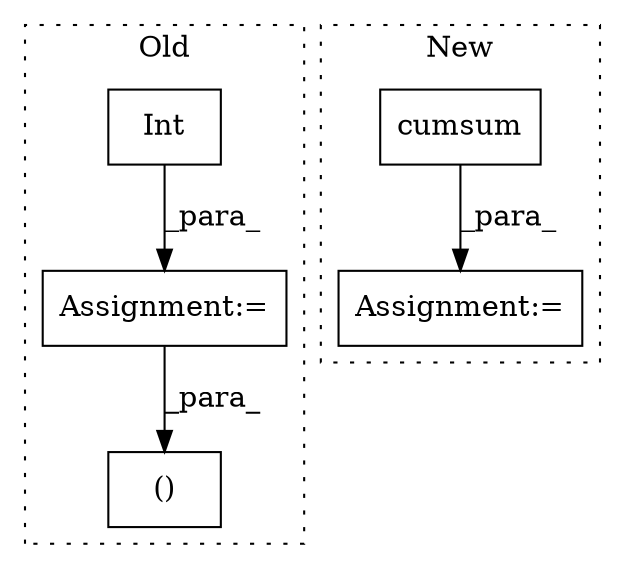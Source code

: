 digraph G {
subgraph cluster0 {
1 [label="Int" a="32" s="1434,1447" l="4,1" shape="box"];
3 [label="()" a="106" s="1466" l="47" shape="box"];
5 [label="Assignment:=" a="7" s="1433" l="1" shape="box"];
label = "Old";
style="dotted";
}
subgraph cluster1 {
2 [label="cumsum" a="32" s="1626,1644" l="7,1" shape="box"];
4 [label="Assignment:=" a="7" s="1603" l="1" shape="box"];
label = "New";
style="dotted";
}
1 -> 5 [label="_para_"];
2 -> 4 [label="_para_"];
5 -> 3 [label="_para_"];
}